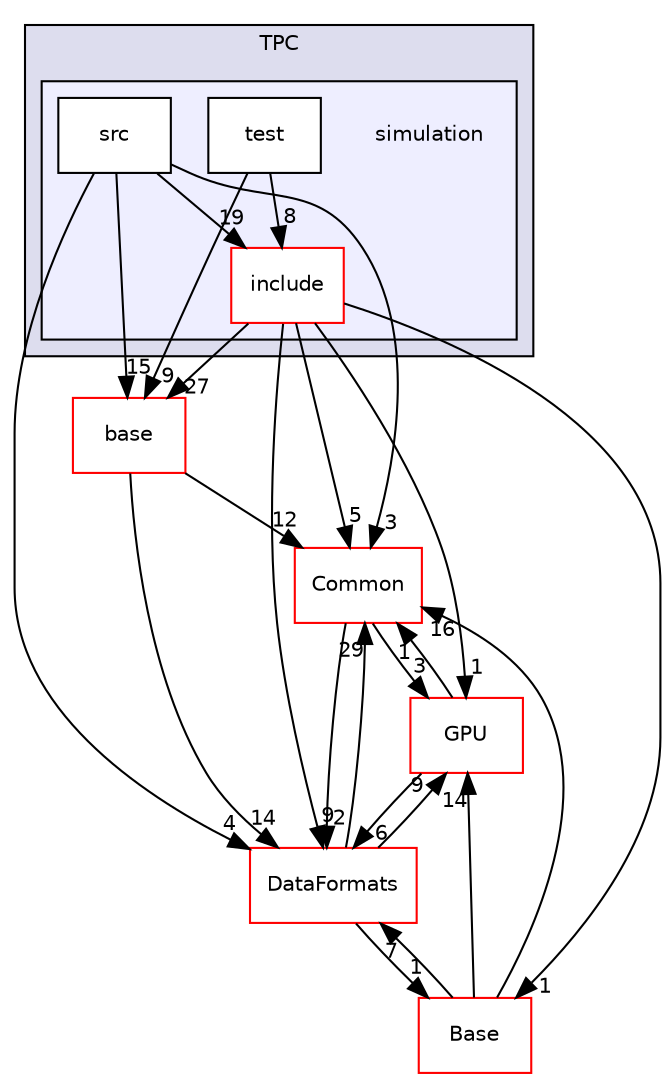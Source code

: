 digraph "/home/travis/build/AliceO2Group/AliceO2/Detectors/TPC/simulation" {
  bgcolor=transparent;
  compound=true
  node [ fontsize="10", fontname="Helvetica"];
  edge [ labelfontsize="10", labelfontname="Helvetica"];
  subgraph clusterdir_a597e8e061b11201a1dff411feb10d0b {
    graph [ bgcolor="#ddddee", pencolor="black", label="TPC" fontname="Helvetica", fontsize="10", URL="dir_a597e8e061b11201a1dff411feb10d0b.html"]
  subgraph clusterdir_7f309bec8670bb3fb666e7e061b24659 {
    graph [ bgcolor="#eeeeff", pencolor="black", label="" URL="dir_7f309bec8670bb3fb666e7e061b24659.html"];
    dir_7f309bec8670bb3fb666e7e061b24659 [shape=plaintext label="simulation"];
    dir_a3959ed40b1558172144f5e1a56e443f [shape=box label="include" color="red" fillcolor="white" style="filled" URL="dir_a3959ed40b1558172144f5e1a56e443f.html"];
    dir_72815adbd439f00f784a5a4eca496fde [shape=box label="src" color="black" fillcolor="white" style="filled" URL="dir_72815adbd439f00f784a5a4eca496fde.html"];
    dir_ac3b77a1b17a4594b18b160ef67742fa [shape=box label="test" color="black" fillcolor="white" style="filled" URL="dir_ac3b77a1b17a4594b18b160ef67742fa.html"];
  }
  }
  dir_677b030cc750909e4cd27413873678d8 [shape=box label="base" color="red" URL="dir_677b030cc750909e4cd27413873678d8.html"];
  dir_4ab6b4cc6a7edbff49100e9123df213f [shape=box label="Common" color="red" URL="dir_4ab6b4cc6a7edbff49100e9123df213f.html"];
  dir_37c90836491b695b472bf98d1be8336b [shape=box label="Base" color="red" URL="dir_37c90836491b695b472bf98d1be8336b.html"];
  dir_f511f1e9c03c071966ae594f00bbc5e0 [shape=box label="GPU" color="red" URL="dir_f511f1e9c03c071966ae594f00bbc5e0.html"];
  dir_2171f7ec022c5423887b07c69b2f5b48 [shape=box label="DataFormats" color="red" URL="dir_2171f7ec022c5423887b07c69b2f5b48.html"];
  dir_72815adbd439f00f784a5a4eca496fde->dir_677b030cc750909e4cd27413873678d8 [headlabel="15", labeldistance=1.5 headhref="dir_000304_000130.html"];
  dir_72815adbd439f00f784a5a4eca496fde->dir_4ab6b4cc6a7edbff49100e9123df213f [headlabel="3", labeldistance=1.5 headhref="dir_000304_000018.html"];
  dir_72815adbd439f00f784a5a4eca496fde->dir_a3959ed40b1558172144f5e1a56e443f [headlabel="19", labeldistance=1.5 headhref="dir_000304_000284.html"];
  dir_72815adbd439f00f784a5a4eca496fde->dir_2171f7ec022c5423887b07c69b2f5b48 [headlabel="4", labeldistance=1.5 headhref="dir_000304_000060.html"];
  dir_677b030cc750909e4cd27413873678d8->dir_4ab6b4cc6a7edbff49100e9123df213f [headlabel="12", labeldistance=1.5 headhref="dir_000130_000018.html"];
  dir_677b030cc750909e4cd27413873678d8->dir_2171f7ec022c5423887b07c69b2f5b48 [headlabel="14", labeldistance=1.5 headhref="dir_000130_000060.html"];
  dir_4ab6b4cc6a7edbff49100e9123df213f->dir_f511f1e9c03c071966ae594f00bbc5e0 [headlabel="3", labeldistance=1.5 headhref="dir_000018_000137.html"];
  dir_4ab6b4cc6a7edbff49100e9123df213f->dir_2171f7ec022c5423887b07c69b2f5b48 [headlabel="2", labeldistance=1.5 headhref="dir_000018_000060.html"];
  dir_37c90836491b695b472bf98d1be8336b->dir_4ab6b4cc6a7edbff49100e9123df213f [headlabel="16", labeldistance=1.5 headhref="dir_000254_000018.html"];
  dir_37c90836491b695b472bf98d1be8336b->dir_f511f1e9c03c071966ae594f00bbc5e0 [headlabel="14", labeldistance=1.5 headhref="dir_000254_000137.html"];
  dir_37c90836491b695b472bf98d1be8336b->dir_2171f7ec022c5423887b07c69b2f5b48 [headlabel="7", labeldistance=1.5 headhref="dir_000254_000060.html"];
  dir_a3959ed40b1558172144f5e1a56e443f->dir_677b030cc750909e4cd27413873678d8 [headlabel="27", labeldistance=1.5 headhref="dir_000284_000130.html"];
  dir_a3959ed40b1558172144f5e1a56e443f->dir_4ab6b4cc6a7edbff49100e9123df213f [headlabel="5", labeldistance=1.5 headhref="dir_000284_000018.html"];
  dir_a3959ed40b1558172144f5e1a56e443f->dir_37c90836491b695b472bf98d1be8336b [headlabel="1", labeldistance=1.5 headhref="dir_000284_000254.html"];
  dir_a3959ed40b1558172144f5e1a56e443f->dir_f511f1e9c03c071966ae594f00bbc5e0 [headlabel="1", labeldistance=1.5 headhref="dir_000284_000137.html"];
  dir_a3959ed40b1558172144f5e1a56e443f->dir_2171f7ec022c5423887b07c69b2f5b48 [headlabel="9", labeldistance=1.5 headhref="dir_000284_000060.html"];
  dir_ac3b77a1b17a4594b18b160ef67742fa->dir_677b030cc750909e4cd27413873678d8 [headlabel="9", labeldistance=1.5 headhref="dir_000543_000130.html"];
  dir_ac3b77a1b17a4594b18b160ef67742fa->dir_a3959ed40b1558172144f5e1a56e443f [headlabel="8", labeldistance=1.5 headhref="dir_000543_000284.html"];
  dir_f511f1e9c03c071966ae594f00bbc5e0->dir_4ab6b4cc6a7edbff49100e9123df213f [headlabel="1", labeldistance=1.5 headhref="dir_000137_000018.html"];
  dir_f511f1e9c03c071966ae594f00bbc5e0->dir_2171f7ec022c5423887b07c69b2f5b48 [headlabel="6", labeldistance=1.5 headhref="dir_000137_000060.html"];
  dir_2171f7ec022c5423887b07c69b2f5b48->dir_4ab6b4cc6a7edbff49100e9123df213f [headlabel="29", labeldistance=1.5 headhref="dir_000060_000018.html"];
  dir_2171f7ec022c5423887b07c69b2f5b48->dir_37c90836491b695b472bf98d1be8336b [headlabel="1", labeldistance=1.5 headhref="dir_000060_000254.html"];
  dir_2171f7ec022c5423887b07c69b2f5b48->dir_f511f1e9c03c071966ae594f00bbc5e0 [headlabel="9", labeldistance=1.5 headhref="dir_000060_000137.html"];
}
